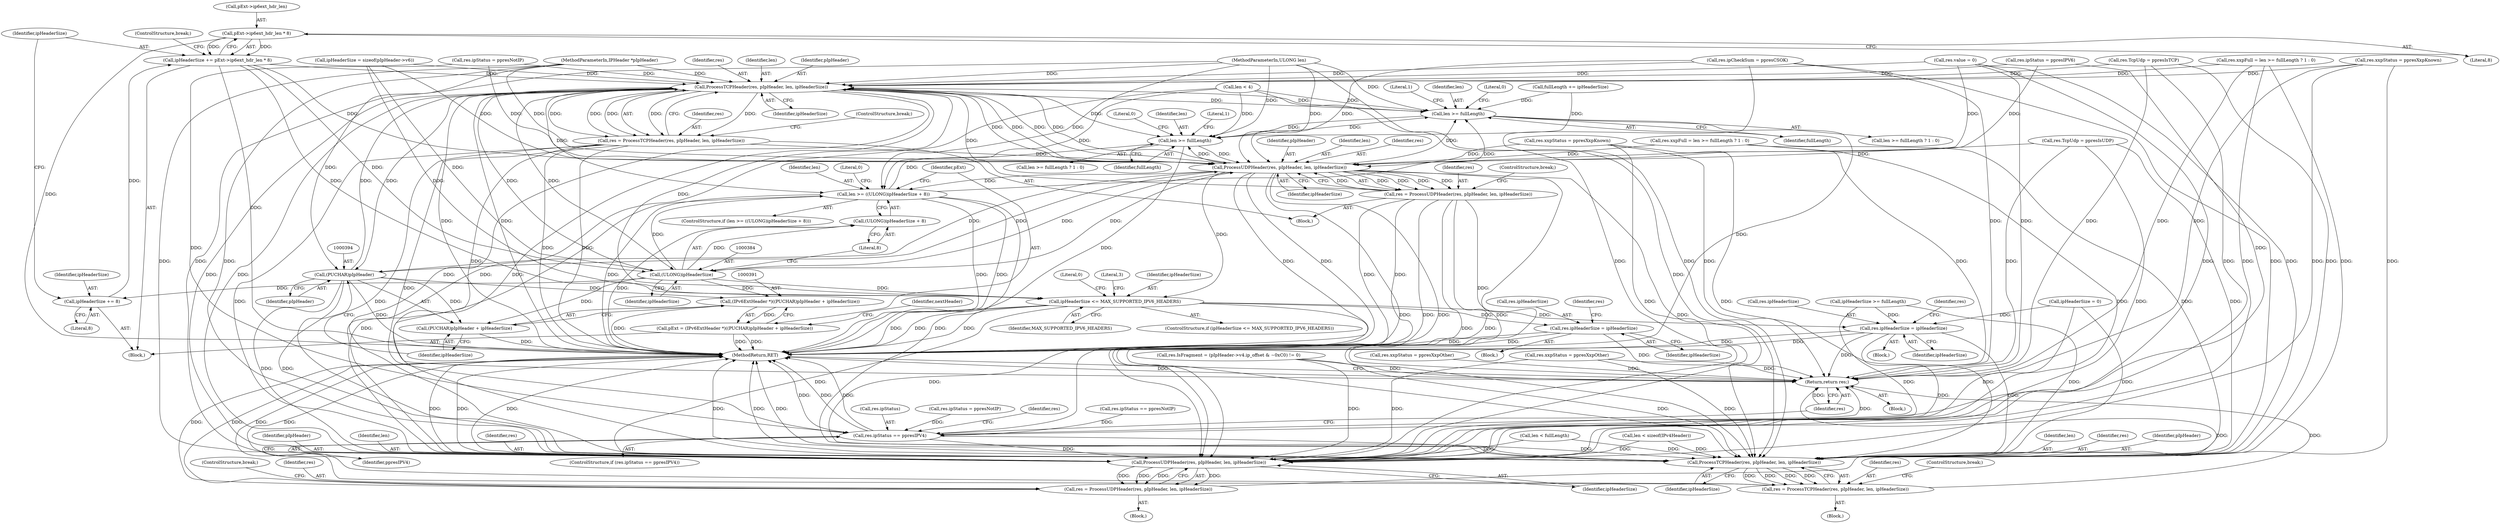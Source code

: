 digraph "0_kvm-guest-drivers-windows_fbfa4d1083ea84c5429992ca3e996d7d4fbc8238_3@pointer" {
"1000407" [label="(Call,pExt->ip6ext_hdr_len * 8)"];
"1000405" [label="(Call,ipHeaderSize += pExt->ip6ext_hdr_len * 8)"];
"1000334" [label="(Call,ProcessTCPHeader(res, pIpHeader, len, ipHeaderSize))"];
"1000327" [label="(Call,len >= fullLength)"];
"1000359" [label="(Call,len >= fullLength)"];
"1000366" [label="(Call,ProcessUDPHeader(res, pIpHeader, len, ipHeaderSize))"];
"1000364" [label="(Call,res = ProcessUDPHeader(res, pIpHeader, len, ipHeaderSize))"];
"1000481" [label="(Call,res.ipStatus == ppresIPV4)"];
"1000516" [label="(Call,ProcessTCPHeader(res, pIpHeader, len, ipHeaderSize))"];
"1000514" [label="(Call,res = ProcessTCPHeader(res, pIpHeader, len, ipHeaderSize))"];
"1000539" [label="(Return,return res;)"];
"1000526" [label="(Call,ProcessUDPHeader(res, pIpHeader, len, ipHeaderSize))"];
"1000524" [label="(Call,res = ProcessUDPHeader(res, pIpHeader, len, ipHeaderSize))"];
"1000380" [label="(Call,len >= ((ULONG)ipHeaderSize + 8))"];
"1000383" [label="(Call,(ULONG)ipHeaderSize)"];
"1000382" [label="(Call,(ULONG)ipHeaderSize + 8)"];
"1000390" [label="(Call,(IPv6ExtHeader *)((PUCHAR)pIpHeader + ipHeaderSize))"];
"1000388" [label="(Call,pExt = (IPv6ExtHeader *)((PUCHAR)pIpHeader + ipHeaderSize))"];
"1000392" [label="(Call,(PUCHAR)pIpHeader + ipHeaderSize)"];
"1000402" [label="(Call,ipHeaderSize += 8)"];
"1000446" [label="(Call,ipHeaderSize <= MAX_SUPPORTED_IPV6_HEADERS)"];
"1000461" [label="(Call,res.ipHeaderSize = ipHeaderSize)"];
"1000487" [label="(Call,res.ipHeaderSize = ipHeaderSize)"];
"1000393" [label="(Call,(PUCHAR)pIpHeader)"];
"1000332" [label="(Call,res = ProcessTCPHeader(res, pIpHeader, len, ipHeaderSize))"];
"1000365" [label="(Identifier,res)"];
"1000494" [label="(Identifier,res)"];
"1000519" [label="(Identifier,len)"];
"1000326" [label="(Call,len >= fullLength ? 1 : 0)"];
"1000482" [label="(Call,res.ipStatus)"];
"1000382" [label="(Call,(ULONG)ipHeaderSize + 8)"];
"1000515" [label="(Identifier,res)"];
"1000469" [label="(Literal,0)"];
"1000533" [label="(Call,res.xxpStatus = ppresXxpOther)"];
"1000371" [label="(ControlStructure,break;)"];
"1000402" [label="(Call,ipHeaderSize += 8)"];
"1000449" [label="(Block,)"];
"1000475" [label="(Call,res.ipStatus = ppresNotIP)"];
"1000451" [label="(Literal,3)"];
"1000526" [label="(Call,ProcessUDPHeader(res, pIpHeader, len, ipHeaderSize))"];
"1000362" [label="(Literal,1)"];
"1000363" [label="(Literal,0)"];
"1000514" [label="(Call,res = ProcessTCPHeader(res, pIpHeader, len, ipHeaderSize))"];
"1000528" [label="(Identifier,pIpHeader)"];
"1000487" [label="(Call,res.ipHeaderSize = ipHeaderSize)"];
"1000383" [label="(Call,(ULONG)ipHeaderSize)"];
"1000485" [label="(Identifier,ppresIPV4)"];
"1000492" [label="(Call,res.IsFragment = (pIpHeader->v4.ip_offset & ~0xC0) != 0)"];
"1000336" [label="(Identifier,pIpHeader)"];
"1000360" [label="(Identifier,len)"];
"1000415" [label="(Literal,0)"];
"1000403" [label="(Identifier,ipHeaderSize)"];
"1000330" [label="(Literal,1)"];
"1000491" [label="(Identifier,ipHeaderSize)"];
"1000139" [label="(Call,ipHeaderSize = 0)"];
"1000103" [label="(Block,)"];
"1000517" [label="(Identifier,res)"];
"1000361" [label="(Identifier,fullLength)"];
"1000433" [label="(Call,res.xxpStatus = ppresXxpOther)"];
"1000226" [label="(Call,len < fullLength)"];
"1000307" [label="(Block,)"];
"1000530" [label="(Identifier,ipHeaderSize)"];
"1000102" [label="(MethodParameterIn,ULONG len)"];
"1000513" [label="(Block,)"];
"1000101" [label="(MethodParameterIn,IPHeader *pIpHeader)"];
"1000405" [label="(Call,ipHeaderSize += pExt->ip6ext_hdr_len * 8)"];
"1000359" [label="(Call,len >= fullLength)"];
"1000461" [label="(Call,res.ipHeaderSize = ipHeaderSize)"];
"1000354" [label="(Call,res.xxpFull = len >= fullLength ? 1 : 0)"];
"1000531" [label="(ControlStructure,break;)"];
"1000541" [label="(MethodReturn,RET)"];
"1000322" [label="(Call,res.xxpFull = len >= fullLength ? 1 : 0)"];
"1000483" [label="(Identifier,res)"];
"1000389" [label="(Identifier,pExt)"];
"1000370" [label="(Identifier,ipHeaderSize)"];
"1000349" [label="(Call,res.TcpUdp = ppresIsUDP)"];
"1000366" [label="(Call,ProcessUDPHeader(res, pIpHeader, len, ipHeaderSize))"];
"1000481" [label="(Call,res.ipStatus == ppresIPV4)"];
"1000344" [label="(Call,res.xxpStatus = ppresXxpKnown)"];
"1000329" [label="(Identifier,fullLength)"];
"1000393" [label="(Call,(PUCHAR)pIpHeader)"];
"1000521" [label="(ControlStructure,break;)"];
"1000386" [label="(Literal,8)"];
"1000448" [label="(Identifier,MAX_SUPPORTED_IPV6_HEADERS)"];
"1000446" [label="(Call,ipHeaderSize <= MAX_SUPPORTED_IPV6_HEADERS)"];
"1000488" [label="(Call,res.ipHeaderSize)"];
"1000385" [label="(Identifier,ipHeaderSize)"];
"1000529" [label="(Identifier,len)"];
"1000312" [label="(Call,res.xxpStatus = ppresXxpKnown)"];
"1000395" [label="(Identifier,pIpHeader)"];
"1000368" [label="(Identifier,pIpHeader)"];
"1000486" [label="(Block,)"];
"1000392" [label="(Call,(PUCHAR)pIpHeader + ipHeaderSize)"];
"1000332" [label="(Call,res = ProcessTCPHeader(res, pIpHeader, len, ipHeaderSize))"];
"1000380" [label="(Call,len >= ((ULONG)ipHeaderSize + 8))"];
"1000396" [label="(Identifier,ipHeaderSize)"];
"1000431" [label="(ControlStructure,break;)"];
"1000328" [label="(Identifier,len)"];
"1000407" [label="(Call,pExt->ip6ext_hdr_len * 8)"];
"1000387" [label="(Block,)"];
"1000520" [label="(Identifier,ipHeaderSize)"];
"1000516" [label="(Call,ProcessTCPHeader(res, pIpHeader, len, ipHeaderSize))"];
"1000411" [label="(Literal,8)"];
"1000379" [label="(ControlStructure,if (len >= ((ULONG)ipHeaderSize + 8)))"];
"1000408" [label="(Call,pExt->ip6ext_hdr_len)"];
"1000406" [label="(Identifier,ipHeaderSize)"];
"1000272" [label="(Call,ipHeaderSize = sizeof(pIpHeader->v6))"];
"1000489" [label="(Identifier,res)"];
"1000335" [label="(Identifier,res)"];
"1000334" [label="(Call,ProcessTCPHeader(res, pIpHeader, len, ipHeaderSize))"];
"1000317" [label="(Call,res.TcpUdp = ppresIsTCP)"];
"1000364" [label="(Call,res = ProcessUDPHeader(res, pIpHeader, len, ipHeaderSize))"];
"1000423" [label="(Call,res.ipStatus = ppresNotIP)"];
"1000296" [label="(Call,fullLength += ipHeaderSize)"];
"1000462" [label="(Call,res.ipHeaderSize)"];
"1000338" [label="(Identifier,ipHeaderSize)"];
"1000146" [label="(Call,res.value = 0)"];
"1000327" [label="(Call,len >= fullLength)"];
"1000111" [label="(Call,len < 4)"];
"1000283" [label="(Call,res.ipCheckSum = ppresCSOK)"];
"1000539" [label="(Return,return res;)"];
"1000465" [label="(Identifier,ipHeaderSize)"];
"1000223" [label="(Call,ipHeaderSize >= fullLength)"];
"1000278" [label="(Call,res.ipStatus = ppresIPV6)"];
"1000157" [label="(Call,len < sizeof(IPv4Header))"];
"1000333" [label="(Identifier,res)"];
"1000525" [label="(Identifier,res)"];
"1000447" [label="(Identifier,ipHeaderSize)"];
"1000369" [label="(Identifier,len)"];
"1000213" [label="(Call,res.ipStatus == ppresNotIP)"];
"1000480" [label="(ControlStructure,if (res.ipStatus == ppresIPV4))"];
"1000527" [label="(Identifier,res)"];
"1000388" [label="(Call,pExt = (IPv6ExtHeader *)((PUCHAR)pIpHeader + ipHeaderSize))"];
"1000398" [label="(Identifier,nextHeader)"];
"1000390" [label="(Call,(IPv6ExtHeader *)((PUCHAR)pIpHeader + ipHeaderSize))"];
"1000540" [label="(Identifier,res)"];
"1000367" [label="(Identifier,res)"];
"1000524" [label="(Call,res = ProcessUDPHeader(res, pIpHeader, len, ipHeaderSize))"];
"1000339" [label="(ControlStructure,break;)"];
"1000358" [label="(Call,len >= fullLength ? 1 : 0)"];
"1000445" [label="(ControlStructure,if (ipHeaderSize <= MAX_SUPPORTED_IPV6_HEADERS))"];
"1000337" [label="(Identifier,len)"];
"1000381" [label="(Identifier,len)"];
"1000404" [label="(Literal,8)"];
"1000518" [label="(Identifier,pIpHeader)"];
"1000523" [label="(Block,)"];
"1000331" [label="(Literal,0)"];
"1000407" -> "1000405"  [label="AST: "];
"1000407" -> "1000411"  [label="CFG: "];
"1000408" -> "1000407"  [label="AST: "];
"1000411" -> "1000407"  [label="AST: "];
"1000405" -> "1000407"  [label="CFG: "];
"1000407" -> "1000541"  [label="DDG: "];
"1000407" -> "1000405"  [label="DDG: "];
"1000407" -> "1000405"  [label="DDG: "];
"1000405" -> "1000387"  [label="AST: "];
"1000406" -> "1000405"  [label="AST: "];
"1000431" -> "1000405"  [label="CFG: "];
"1000405" -> "1000541"  [label="DDG: "];
"1000405" -> "1000334"  [label="DDG: "];
"1000405" -> "1000366"  [label="DDG: "];
"1000405" -> "1000383"  [label="DDG: "];
"1000402" -> "1000405"  [label="DDG: "];
"1000405" -> "1000446"  [label="DDG: "];
"1000334" -> "1000332"  [label="AST: "];
"1000334" -> "1000338"  [label="CFG: "];
"1000335" -> "1000334"  [label="AST: "];
"1000336" -> "1000334"  [label="AST: "];
"1000337" -> "1000334"  [label="AST: "];
"1000338" -> "1000334"  [label="AST: "];
"1000332" -> "1000334"  [label="CFG: "];
"1000334" -> "1000541"  [label="DDG: "];
"1000334" -> "1000541"  [label="DDG: "];
"1000334" -> "1000327"  [label="DDG: "];
"1000334" -> "1000332"  [label="DDG: "];
"1000334" -> "1000332"  [label="DDG: "];
"1000334" -> "1000332"  [label="DDG: "];
"1000334" -> "1000332"  [label="DDG: "];
"1000364" -> "1000334"  [label="DDG: "];
"1000332" -> "1000334"  [label="DDG: "];
"1000283" -> "1000334"  [label="DDG: "];
"1000317" -> "1000334"  [label="DDG: "];
"1000312" -> "1000334"  [label="DDG: "];
"1000423" -> "1000334"  [label="DDG: "];
"1000322" -> "1000334"  [label="DDG: "];
"1000146" -> "1000334"  [label="DDG: "];
"1000278" -> "1000334"  [label="DDG: "];
"1000366" -> "1000334"  [label="DDG: "];
"1000366" -> "1000334"  [label="DDG: "];
"1000393" -> "1000334"  [label="DDG: "];
"1000101" -> "1000334"  [label="DDG: "];
"1000327" -> "1000334"  [label="DDG: "];
"1000102" -> "1000334"  [label="DDG: "];
"1000383" -> "1000334"  [label="DDG: "];
"1000272" -> "1000334"  [label="DDG: "];
"1000334" -> "1000359"  [label="DDG: "];
"1000334" -> "1000366"  [label="DDG: "];
"1000334" -> "1000366"  [label="DDG: "];
"1000334" -> "1000380"  [label="DDG: "];
"1000334" -> "1000383"  [label="DDG: "];
"1000334" -> "1000393"  [label="DDG: "];
"1000334" -> "1000446"  [label="DDG: "];
"1000334" -> "1000516"  [label="DDG: "];
"1000334" -> "1000516"  [label="DDG: "];
"1000334" -> "1000526"  [label="DDG: "];
"1000334" -> "1000526"  [label="DDG: "];
"1000327" -> "1000326"  [label="AST: "];
"1000327" -> "1000329"  [label="CFG: "];
"1000328" -> "1000327"  [label="AST: "];
"1000329" -> "1000327"  [label="AST: "];
"1000330" -> "1000327"  [label="CFG: "];
"1000331" -> "1000327"  [label="CFG: "];
"1000327" -> "1000541"  [label="DDG: "];
"1000366" -> "1000327"  [label="DDG: "];
"1000111" -> "1000327"  [label="DDG: "];
"1000380" -> "1000327"  [label="DDG: "];
"1000102" -> "1000327"  [label="DDG: "];
"1000359" -> "1000327"  [label="DDG: "];
"1000296" -> "1000327"  [label="DDG: "];
"1000327" -> "1000359"  [label="DDG: "];
"1000359" -> "1000358"  [label="AST: "];
"1000359" -> "1000361"  [label="CFG: "];
"1000360" -> "1000359"  [label="AST: "];
"1000361" -> "1000359"  [label="AST: "];
"1000362" -> "1000359"  [label="CFG: "];
"1000363" -> "1000359"  [label="CFG: "];
"1000359" -> "1000541"  [label="DDG: "];
"1000366" -> "1000359"  [label="DDG: "];
"1000111" -> "1000359"  [label="DDG: "];
"1000380" -> "1000359"  [label="DDG: "];
"1000102" -> "1000359"  [label="DDG: "];
"1000296" -> "1000359"  [label="DDG: "];
"1000359" -> "1000366"  [label="DDG: "];
"1000366" -> "1000364"  [label="AST: "];
"1000366" -> "1000370"  [label="CFG: "];
"1000367" -> "1000366"  [label="AST: "];
"1000368" -> "1000366"  [label="AST: "];
"1000369" -> "1000366"  [label="AST: "];
"1000370" -> "1000366"  [label="AST: "];
"1000364" -> "1000366"  [label="CFG: "];
"1000366" -> "1000541"  [label="DDG: "];
"1000366" -> "1000541"  [label="DDG: "];
"1000366" -> "1000364"  [label="DDG: "];
"1000366" -> "1000364"  [label="DDG: "];
"1000366" -> "1000364"  [label="DDG: "];
"1000366" -> "1000364"  [label="DDG: "];
"1000364" -> "1000366"  [label="DDG: "];
"1000332" -> "1000366"  [label="DDG: "];
"1000283" -> "1000366"  [label="DDG: "];
"1000423" -> "1000366"  [label="DDG: "];
"1000349" -> "1000366"  [label="DDG: "];
"1000344" -> "1000366"  [label="DDG: "];
"1000146" -> "1000366"  [label="DDG: "];
"1000278" -> "1000366"  [label="DDG: "];
"1000354" -> "1000366"  [label="DDG: "];
"1000393" -> "1000366"  [label="DDG: "];
"1000101" -> "1000366"  [label="DDG: "];
"1000102" -> "1000366"  [label="DDG: "];
"1000383" -> "1000366"  [label="DDG: "];
"1000272" -> "1000366"  [label="DDG: "];
"1000366" -> "1000380"  [label="DDG: "];
"1000366" -> "1000383"  [label="DDG: "];
"1000366" -> "1000393"  [label="DDG: "];
"1000366" -> "1000446"  [label="DDG: "];
"1000366" -> "1000516"  [label="DDG: "];
"1000366" -> "1000516"  [label="DDG: "];
"1000366" -> "1000526"  [label="DDG: "];
"1000366" -> "1000526"  [label="DDG: "];
"1000364" -> "1000307"  [label="AST: "];
"1000365" -> "1000364"  [label="AST: "];
"1000371" -> "1000364"  [label="CFG: "];
"1000364" -> "1000541"  [label="DDG: "];
"1000364" -> "1000541"  [label="DDG: "];
"1000364" -> "1000481"  [label="DDG: "];
"1000364" -> "1000516"  [label="DDG: "];
"1000364" -> "1000526"  [label="DDG: "];
"1000364" -> "1000539"  [label="DDG: "];
"1000481" -> "1000480"  [label="AST: "];
"1000481" -> "1000485"  [label="CFG: "];
"1000482" -> "1000481"  [label="AST: "];
"1000485" -> "1000481"  [label="AST: "];
"1000489" -> "1000481"  [label="CFG: "];
"1000540" -> "1000481"  [label="CFG: "];
"1000481" -> "1000541"  [label="DDG: "];
"1000481" -> "1000541"  [label="DDG: "];
"1000481" -> "1000541"  [label="DDG: "];
"1000332" -> "1000481"  [label="DDG: "];
"1000213" -> "1000481"  [label="DDG: "];
"1000475" -> "1000481"  [label="DDG: "];
"1000423" -> "1000481"  [label="DDG: "];
"1000278" -> "1000481"  [label="DDG: "];
"1000481" -> "1000516"  [label="DDG: "];
"1000481" -> "1000526"  [label="DDG: "];
"1000481" -> "1000539"  [label="DDG: "];
"1000516" -> "1000514"  [label="AST: "];
"1000516" -> "1000520"  [label="CFG: "];
"1000517" -> "1000516"  [label="AST: "];
"1000518" -> "1000516"  [label="AST: "];
"1000519" -> "1000516"  [label="AST: "];
"1000520" -> "1000516"  [label="AST: "];
"1000514" -> "1000516"  [label="CFG: "];
"1000516" -> "1000541"  [label="DDG: "];
"1000516" -> "1000541"  [label="DDG: "];
"1000516" -> "1000541"  [label="DDG: "];
"1000516" -> "1000514"  [label="DDG: "];
"1000516" -> "1000514"  [label="DDG: "];
"1000516" -> "1000514"  [label="DDG: "];
"1000516" -> "1000514"  [label="DDG: "];
"1000332" -> "1000516"  [label="DDG: "];
"1000283" -> "1000516"  [label="DDG: "];
"1000317" -> "1000516"  [label="DDG: "];
"1000487" -> "1000516"  [label="DDG: "];
"1000312" -> "1000516"  [label="DDG: "];
"1000349" -> "1000516"  [label="DDG: "];
"1000322" -> "1000516"  [label="DDG: "];
"1000344" -> "1000516"  [label="DDG: "];
"1000433" -> "1000516"  [label="DDG: "];
"1000492" -> "1000516"  [label="DDG: "];
"1000146" -> "1000516"  [label="DDG: "];
"1000354" -> "1000516"  [label="DDG: "];
"1000393" -> "1000516"  [label="DDG: "];
"1000101" -> "1000516"  [label="DDG: "];
"1000226" -> "1000516"  [label="DDG: "];
"1000157" -> "1000516"  [label="DDG: "];
"1000111" -> "1000516"  [label="DDG: "];
"1000380" -> "1000516"  [label="DDG: "];
"1000102" -> "1000516"  [label="DDG: "];
"1000139" -> "1000516"  [label="DDG: "];
"1000446" -> "1000516"  [label="DDG: "];
"1000223" -> "1000516"  [label="DDG: "];
"1000514" -> "1000513"  [label="AST: "];
"1000515" -> "1000514"  [label="AST: "];
"1000521" -> "1000514"  [label="CFG: "];
"1000514" -> "1000541"  [label="DDG: "];
"1000514" -> "1000541"  [label="DDG: "];
"1000514" -> "1000539"  [label="DDG: "];
"1000539" -> "1000103"  [label="AST: "];
"1000539" -> "1000540"  [label="CFG: "];
"1000540" -> "1000539"  [label="AST: "];
"1000541" -> "1000539"  [label="CFG: "];
"1000539" -> "1000541"  [label="DDG: "];
"1000540" -> "1000539"  [label="DDG: "];
"1000524" -> "1000539"  [label="DDG: "];
"1000332" -> "1000539"  [label="DDG: "];
"1000283" -> "1000539"  [label="DDG: "];
"1000317" -> "1000539"  [label="DDG: "];
"1000487" -> "1000539"  [label="DDG: "];
"1000312" -> "1000539"  [label="DDG: "];
"1000349" -> "1000539"  [label="DDG: "];
"1000533" -> "1000539"  [label="DDG: "];
"1000461" -> "1000539"  [label="DDG: "];
"1000322" -> "1000539"  [label="DDG: "];
"1000344" -> "1000539"  [label="DDG: "];
"1000433" -> "1000539"  [label="DDG: "];
"1000492" -> "1000539"  [label="DDG: "];
"1000146" -> "1000539"  [label="DDG: "];
"1000354" -> "1000539"  [label="DDG: "];
"1000526" -> "1000524"  [label="AST: "];
"1000526" -> "1000530"  [label="CFG: "];
"1000527" -> "1000526"  [label="AST: "];
"1000528" -> "1000526"  [label="AST: "];
"1000529" -> "1000526"  [label="AST: "];
"1000530" -> "1000526"  [label="AST: "];
"1000524" -> "1000526"  [label="CFG: "];
"1000526" -> "1000541"  [label="DDG: "];
"1000526" -> "1000541"  [label="DDG: "];
"1000526" -> "1000541"  [label="DDG: "];
"1000526" -> "1000524"  [label="DDG: "];
"1000526" -> "1000524"  [label="DDG: "];
"1000526" -> "1000524"  [label="DDG: "];
"1000526" -> "1000524"  [label="DDG: "];
"1000332" -> "1000526"  [label="DDG: "];
"1000283" -> "1000526"  [label="DDG: "];
"1000317" -> "1000526"  [label="DDG: "];
"1000487" -> "1000526"  [label="DDG: "];
"1000312" -> "1000526"  [label="DDG: "];
"1000349" -> "1000526"  [label="DDG: "];
"1000322" -> "1000526"  [label="DDG: "];
"1000344" -> "1000526"  [label="DDG: "];
"1000433" -> "1000526"  [label="DDG: "];
"1000492" -> "1000526"  [label="DDG: "];
"1000146" -> "1000526"  [label="DDG: "];
"1000354" -> "1000526"  [label="DDG: "];
"1000393" -> "1000526"  [label="DDG: "];
"1000101" -> "1000526"  [label="DDG: "];
"1000226" -> "1000526"  [label="DDG: "];
"1000157" -> "1000526"  [label="DDG: "];
"1000111" -> "1000526"  [label="DDG: "];
"1000380" -> "1000526"  [label="DDG: "];
"1000102" -> "1000526"  [label="DDG: "];
"1000139" -> "1000526"  [label="DDG: "];
"1000446" -> "1000526"  [label="DDG: "];
"1000223" -> "1000526"  [label="DDG: "];
"1000524" -> "1000523"  [label="AST: "];
"1000525" -> "1000524"  [label="AST: "];
"1000531" -> "1000524"  [label="CFG: "];
"1000524" -> "1000541"  [label="DDG: "];
"1000524" -> "1000541"  [label="DDG: "];
"1000380" -> "1000379"  [label="AST: "];
"1000380" -> "1000382"  [label="CFG: "];
"1000381" -> "1000380"  [label="AST: "];
"1000382" -> "1000380"  [label="AST: "];
"1000389" -> "1000380"  [label="CFG: "];
"1000415" -> "1000380"  [label="CFG: "];
"1000380" -> "1000541"  [label="DDG: "];
"1000380" -> "1000541"  [label="DDG: "];
"1000380" -> "1000541"  [label="DDG: "];
"1000111" -> "1000380"  [label="DDG: "];
"1000102" -> "1000380"  [label="DDG: "];
"1000383" -> "1000380"  [label="DDG: "];
"1000383" -> "1000382"  [label="AST: "];
"1000383" -> "1000385"  [label="CFG: "];
"1000384" -> "1000383"  [label="AST: "];
"1000385" -> "1000383"  [label="AST: "];
"1000386" -> "1000383"  [label="CFG: "];
"1000383" -> "1000382"  [label="DDG: "];
"1000272" -> "1000383"  [label="DDG: "];
"1000383" -> "1000390"  [label="DDG: "];
"1000383" -> "1000392"  [label="DDG: "];
"1000383" -> "1000402"  [label="DDG: "];
"1000383" -> "1000446"  [label="DDG: "];
"1000382" -> "1000386"  [label="CFG: "];
"1000386" -> "1000382"  [label="AST: "];
"1000382" -> "1000541"  [label="DDG: "];
"1000390" -> "1000388"  [label="AST: "];
"1000390" -> "1000392"  [label="CFG: "];
"1000391" -> "1000390"  [label="AST: "];
"1000392" -> "1000390"  [label="AST: "];
"1000388" -> "1000390"  [label="CFG: "];
"1000390" -> "1000541"  [label="DDG: "];
"1000390" -> "1000388"  [label="DDG: "];
"1000393" -> "1000390"  [label="DDG: "];
"1000388" -> "1000387"  [label="AST: "];
"1000389" -> "1000388"  [label="AST: "];
"1000398" -> "1000388"  [label="CFG: "];
"1000388" -> "1000541"  [label="DDG: "];
"1000388" -> "1000541"  [label="DDG: "];
"1000392" -> "1000396"  [label="CFG: "];
"1000393" -> "1000392"  [label="AST: "];
"1000396" -> "1000392"  [label="AST: "];
"1000392" -> "1000541"  [label="DDG: "];
"1000393" -> "1000392"  [label="DDG: "];
"1000402" -> "1000387"  [label="AST: "];
"1000402" -> "1000404"  [label="CFG: "];
"1000403" -> "1000402"  [label="AST: "];
"1000404" -> "1000402"  [label="AST: "];
"1000406" -> "1000402"  [label="CFG: "];
"1000446" -> "1000445"  [label="AST: "];
"1000446" -> "1000448"  [label="CFG: "];
"1000447" -> "1000446"  [label="AST: "];
"1000448" -> "1000446"  [label="AST: "];
"1000451" -> "1000446"  [label="CFG: "];
"1000469" -> "1000446"  [label="CFG: "];
"1000446" -> "1000541"  [label="DDG: "];
"1000446" -> "1000541"  [label="DDG: "];
"1000446" -> "1000541"  [label="DDG: "];
"1000272" -> "1000446"  [label="DDG: "];
"1000446" -> "1000461"  [label="DDG: "];
"1000446" -> "1000487"  [label="DDG: "];
"1000461" -> "1000449"  [label="AST: "];
"1000461" -> "1000465"  [label="CFG: "];
"1000462" -> "1000461"  [label="AST: "];
"1000465" -> "1000461"  [label="AST: "];
"1000483" -> "1000461"  [label="CFG: "];
"1000461" -> "1000541"  [label="DDG: "];
"1000461" -> "1000541"  [label="DDG: "];
"1000487" -> "1000486"  [label="AST: "];
"1000487" -> "1000491"  [label="CFG: "];
"1000488" -> "1000487"  [label="AST: "];
"1000491" -> "1000487"  [label="AST: "];
"1000494" -> "1000487"  [label="CFG: "];
"1000487" -> "1000541"  [label="DDG: "];
"1000487" -> "1000541"  [label="DDG: "];
"1000139" -> "1000487"  [label="DDG: "];
"1000223" -> "1000487"  [label="DDG: "];
"1000393" -> "1000395"  [label="CFG: "];
"1000394" -> "1000393"  [label="AST: "];
"1000395" -> "1000393"  [label="AST: "];
"1000396" -> "1000393"  [label="CFG: "];
"1000393" -> "1000541"  [label="DDG: "];
"1000101" -> "1000393"  [label="DDG: "];
"1000332" -> "1000307"  [label="AST: "];
"1000333" -> "1000332"  [label="AST: "];
"1000339" -> "1000332"  [label="CFG: "];
"1000332" -> "1000541"  [label="DDG: "];
"1000332" -> "1000541"  [label="DDG: "];
}

